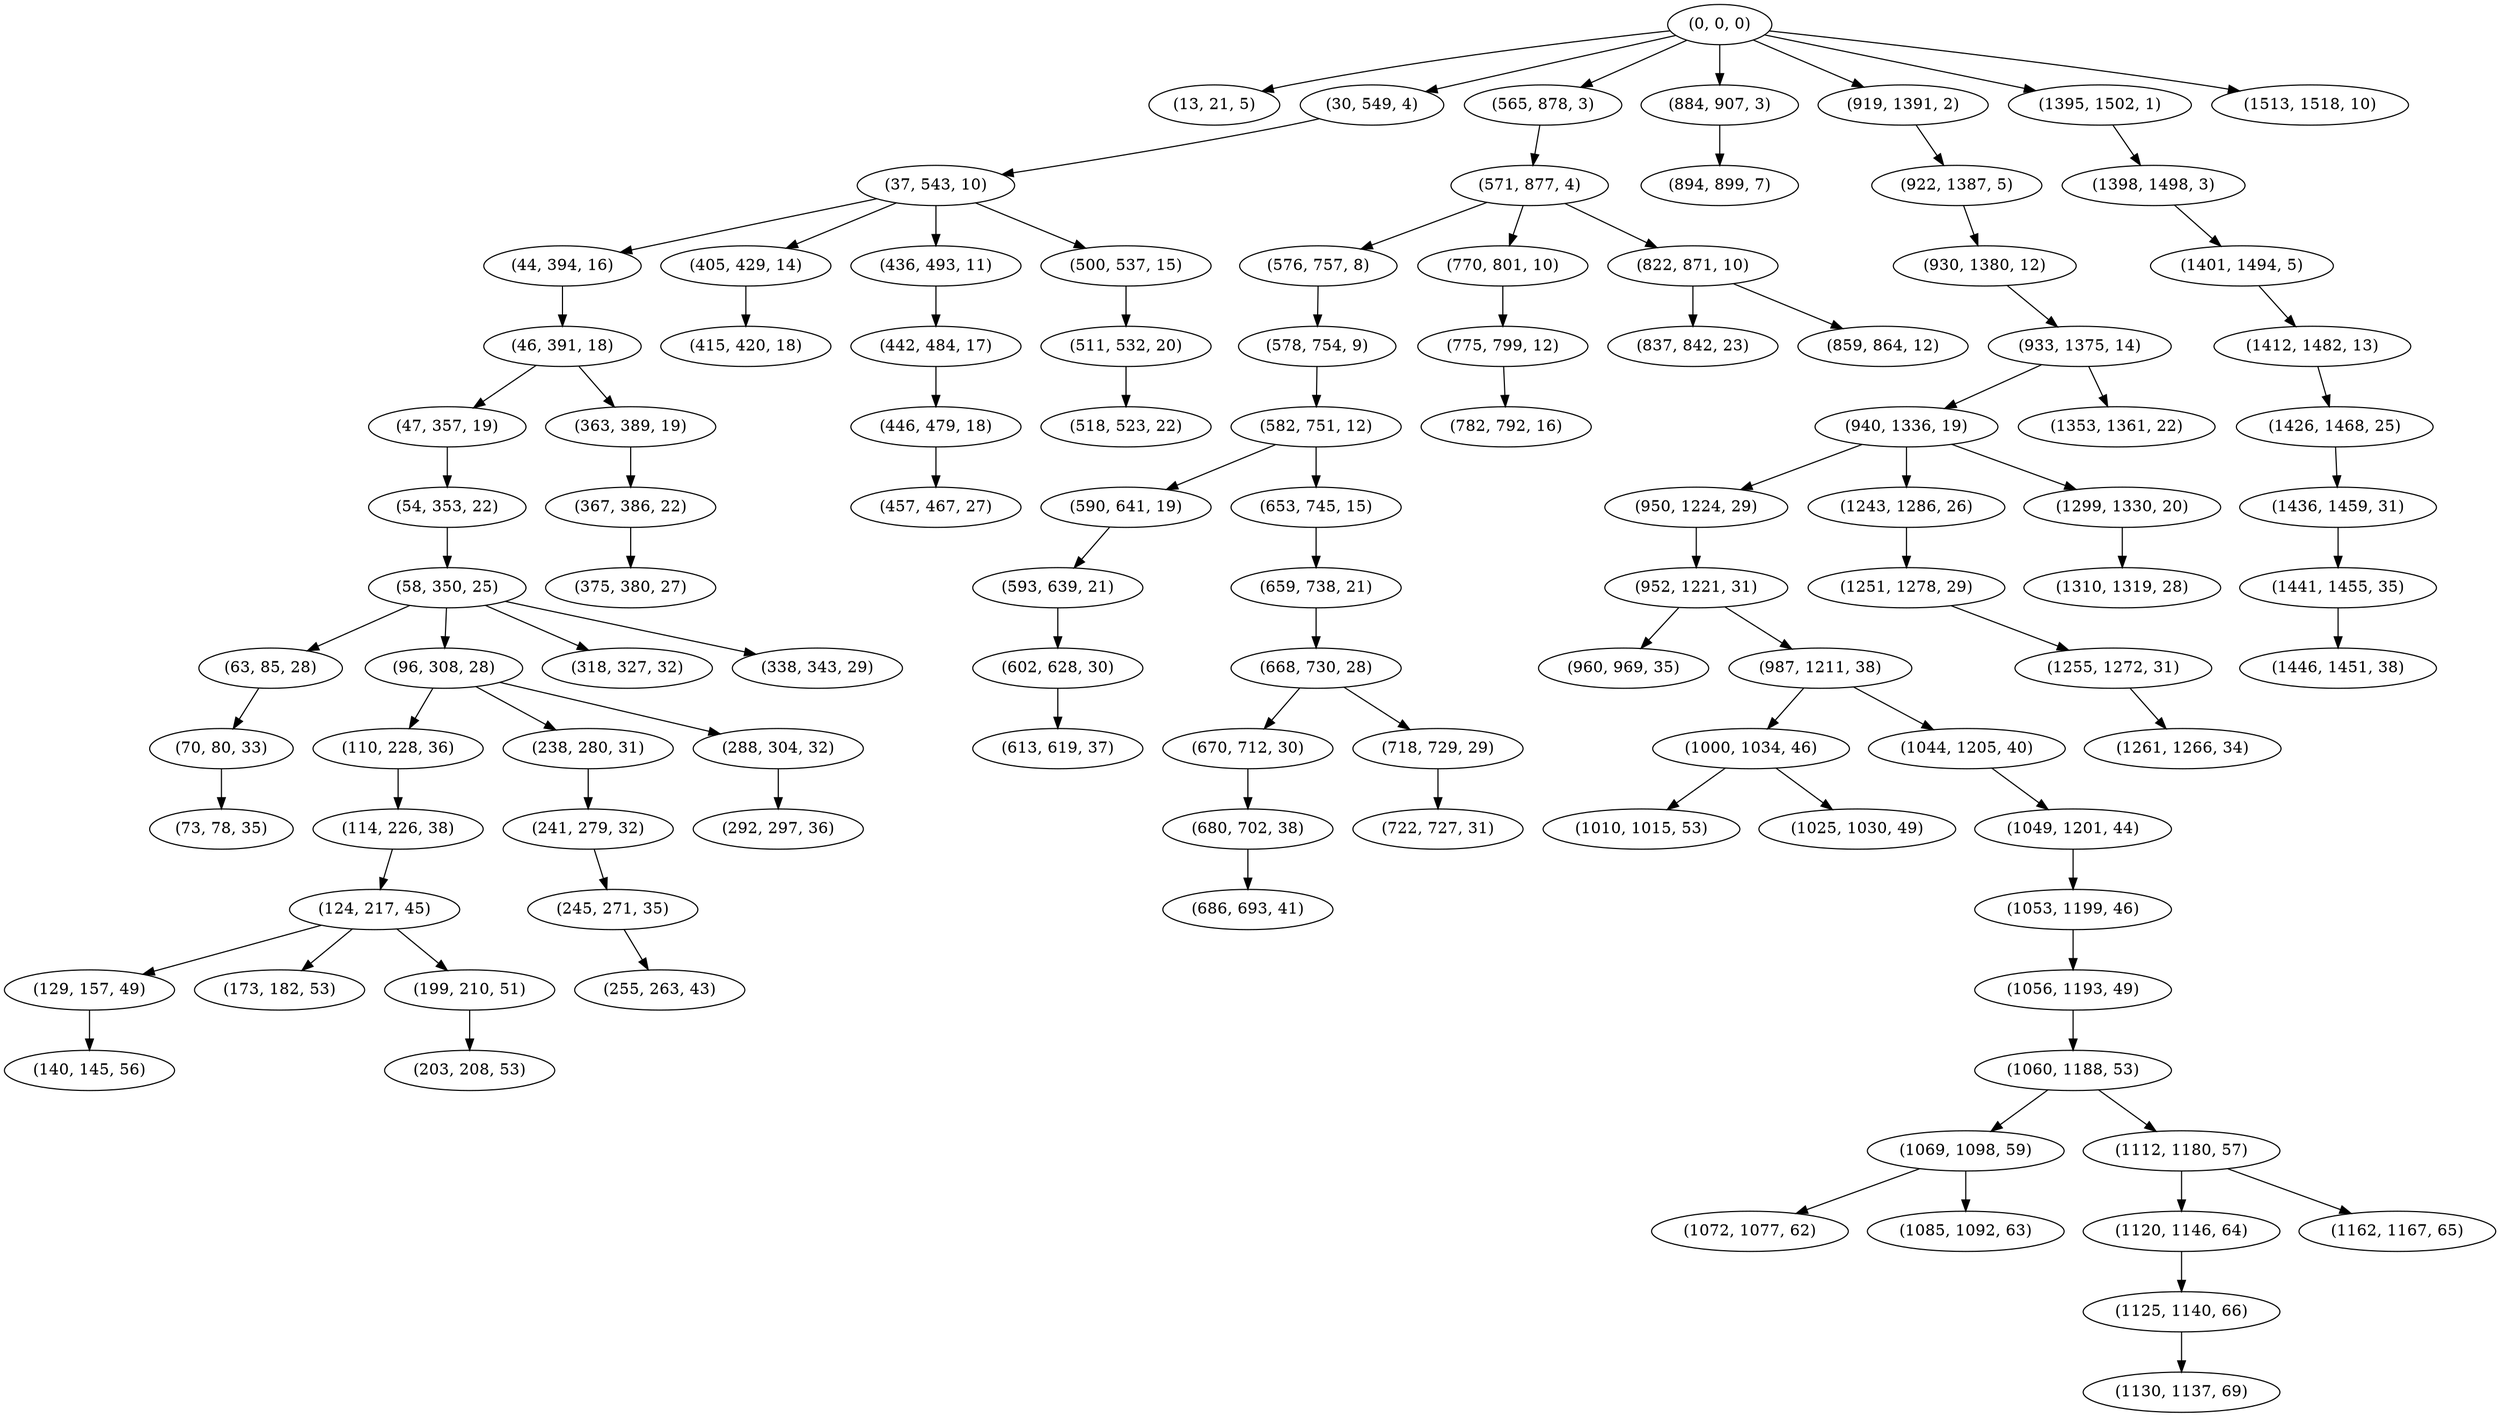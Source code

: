 digraph tree {
    "(0, 0, 0)";
    "(13, 21, 5)";
    "(30, 549, 4)";
    "(37, 543, 10)";
    "(44, 394, 16)";
    "(46, 391, 18)";
    "(47, 357, 19)";
    "(54, 353, 22)";
    "(58, 350, 25)";
    "(63, 85, 28)";
    "(70, 80, 33)";
    "(73, 78, 35)";
    "(96, 308, 28)";
    "(110, 228, 36)";
    "(114, 226, 38)";
    "(124, 217, 45)";
    "(129, 157, 49)";
    "(140, 145, 56)";
    "(173, 182, 53)";
    "(199, 210, 51)";
    "(203, 208, 53)";
    "(238, 280, 31)";
    "(241, 279, 32)";
    "(245, 271, 35)";
    "(255, 263, 43)";
    "(288, 304, 32)";
    "(292, 297, 36)";
    "(318, 327, 32)";
    "(338, 343, 29)";
    "(363, 389, 19)";
    "(367, 386, 22)";
    "(375, 380, 27)";
    "(405, 429, 14)";
    "(415, 420, 18)";
    "(436, 493, 11)";
    "(442, 484, 17)";
    "(446, 479, 18)";
    "(457, 467, 27)";
    "(500, 537, 15)";
    "(511, 532, 20)";
    "(518, 523, 22)";
    "(565, 878, 3)";
    "(571, 877, 4)";
    "(576, 757, 8)";
    "(578, 754, 9)";
    "(582, 751, 12)";
    "(590, 641, 19)";
    "(593, 639, 21)";
    "(602, 628, 30)";
    "(613, 619, 37)";
    "(653, 745, 15)";
    "(659, 738, 21)";
    "(668, 730, 28)";
    "(670, 712, 30)";
    "(680, 702, 38)";
    "(686, 693, 41)";
    "(718, 729, 29)";
    "(722, 727, 31)";
    "(770, 801, 10)";
    "(775, 799, 12)";
    "(782, 792, 16)";
    "(822, 871, 10)";
    "(837, 842, 23)";
    "(859, 864, 12)";
    "(884, 907, 3)";
    "(894, 899, 7)";
    "(919, 1391, 2)";
    "(922, 1387, 5)";
    "(930, 1380, 12)";
    "(933, 1375, 14)";
    "(940, 1336, 19)";
    "(950, 1224, 29)";
    "(952, 1221, 31)";
    "(960, 969, 35)";
    "(987, 1211, 38)";
    "(1000, 1034, 46)";
    "(1010, 1015, 53)";
    "(1025, 1030, 49)";
    "(1044, 1205, 40)";
    "(1049, 1201, 44)";
    "(1053, 1199, 46)";
    "(1056, 1193, 49)";
    "(1060, 1188, 53)";
    "(1069, 1098, 59)";
    "(1072, 1077, 62)";
    "(1085, 1092, 63)";
    "(1112, 1180, 57)";
    "(1120, 1146, 64)";
    "(1125, 1140, 66)";
    "(1130, 1137, 69)";
    "(1162, 1167, 65)";
    "(1243, 1286, 26)";
    "(1251, 1278, 29)";
    "(1255, 1272, 31)";
    "(1261, 1266, 34)";
    "(1299, 1330, 20)";
    "(1310, 1319, 28)";
    "(1353, 1361, 22)";
    "(1395, 1502, 1)";
    "(1398, 1498, 3)";
    "(1401, 1494, 5)";
    "(1412, 1482, 13)";
    "(1426, 1468, 25)";
    "(1436, 1459, 31)";
    "(1441, 1455, 35)";
    "(1446, 1451, 38)";
    "(1513, 1518, 10)";
    "(0, 0, 0)" -> "(13, 21, 5)";
    "(0, 0, 0)" -> "(30, 549, 4)";
    "(0, 0, 0)" -> "(565, 878, 3)";
    "(0, 0, 0)" -> "(884, 907, 3)";
    "(0, 0, 0)" -> "(919, 1391, 2)";
    "(0, 0, 0)" -> "(1395, 1502, 1)";
    "(0, 0, 0)" -> "(1513, 1518, 10)";
    "(30, 549, 4)" -> "(37, 543, 10)";
    "(37, 543, 10)" -> "(44, 394, 16)";
    "(37, 543, 10)" -> "(405, 429, 14)";
    "(37, 543, 10)" -> "(436, 493, 11)";
    "(37, 543, 10)" -> "(500, 537, 15)";
    "(44, 394, 16)" -> "(46, 391, 18)";
    "(46, 391, 18)" -> "(47, 357, 19)";
    "(46, 391, 18)" -> "(363, 389, 19)";
    "(47, 357, 19)" -> "(54, 353, 22)";
    "(54, 353, 22)" -> "(58, 350, 25)";
    "(58, 350, 25)" -> "(63, 85, 28)";
    "(58, 350, 25)" -> "(96, 308, 28)";
    "(58, 350, 25)" -> "(318, 327, 32)";
    "(58, 350, 25)" -> "(338, 343, 29)";
    "(63, 85, 28)" -> "(70, 80, 33)";
    "(70, 80, 33)" -> "(73, 78, 35)";
    "(96, 308, 28)" -> "(110, 228, 36)";
    "(96, 308, 28)" -> "(238, 280, 31)";
    "(96, 308, 28)" -> "(288, 304, 32)";
    "(110, 228, 36)" -> "(114, 226, 38)";
    "(114, 226, 38)" -> "(124, 217, 45)";
    "(124, 217, 45)" -> "(129, 157, 49)";
    "(124, 217, 45)" -> "(173, 182, 53)";
    "(124, 217, 45)" -> "(199, 210, 51)";
    "(129, 157, 49)" -> "(140, 145, 56)";
    "(199, 210, 51)" -> "(203, 208, 53)";
    "(238, 280, 31)" -> "(241, 279, 32)";
    "(241, 279, 32)" -> "(245, 271, 35)";
    "(245, 271, 35)" -> "(255, 263, 43)";
    "(288, 304, 32)" -> "(292, 297, 36)";
    "(363, 389, 19)" -> "(367, 386, 22)";
    "(367, 386, 22)" -> "(375, 380, 27)";
    "(405, 429, 14)" -> "(415, 420, 18)";
    "(436, 493, 11)" -> "(442, 484, 17)";
    "(442, 484, 17)" -> "(446, 479, 18)";
    "(446, 479, 18)" -> "(457, 467, 27)";
    "(500, 537, 15)" -> "(511, 532, 20)";
    "(511, 532, 20)" -> "(518, 523, 22)";
    "(565, 878, 3)" -> "(571, 877, 4)";
    "(571, 877, 4)" -> "(576, 757, 8)";
    "(571, 877, 4)" -> "(770, 801, 10)";
    "(571, 877, 4)" -> "(822, 871, 10)";
    "(576, 757, 8)" -> "(578, 754, 9)";
    "(578, 754, 9)" -> "(582, 751, 12)";
    "(582, 751, 12)" -> "(590, 641, 19)";
    "(582, 751, 12)" -> "(653, 745, 15)";
    "(590, 641, 19)" -> "(593, 639, 21)";
    "(593, 639, 21)" -> "(602, 628, 30)";
    "(602, 628, 30)" -> "(613, 619, 37)";
    "(653, 745, 15)" -> "(659, 738, 21)";
    "(659, 738, 21)" -> "(668, 730, 28)";
    "(668, 730, 28)" -> "(670, 712, 30)";
    "(668, 730, 28)" -> "(718, 729, 29)";
    "(670, 712, 30)" -> "(680, 702, 38)";
    "(680, 702, 38)" -> "(686, 693, 41)";
    "(718, 729, 29)" -> "(722, 727, 31)";
    "(770, 801, 10)" -> "(775, 799, 12)";
    "(775, 799, 12)" -> "(782, 792, 16)";
    "(822, 871, 10)" -> "(837, 842, 23)";
    "(822, 871, 10)" -> "(859, 864, 12)";
    "(884, 907, 3)" -> "(894, 899, 7)";
    "(919, 1391, 2)" -> "(922, 1387, 5)";
    "(922, 1387, 5)" -> "(930, 1380, 12)";
    "(930, 1380, 12)" -> "(933, 1375, 14)";
    "(933, 1375, 14)" -> "(940, 1336, 19)";
    "(933, 1375, 14)" -> "(1353, 1361, 22)";
    "(940, 1336, 19)" -> "(950, 1224, 29)";
    "(940, 1336, 19)" -> "(1243, 1286, 26)";
    "(940, 1336, 19)" -> "(1299, 1330, 20)";
    "(950, 1224, 29)" -> "(952, 1221, 31)";
    "(952, 1221, 31)" -> "(960, 969, 35)";
    "(952, 1221, 31)" -> "(987, 1211, 38)";
    "(987, 1211, 38)" -> "(1000, 1034, 46)";
    "(987, 1211, 38)" -> "(1044, 1205, 40)";
    "(1000, 1034, 46)" -> "(1010, 1015, 53)";
    "(1000, 1034, 46)" -> "(1025, 1030, 49)";
    "(1044, 1205, 40)" -> "(1049, 1201, 44)";
    "(1049, 1201, 44)" -> "(1053, 1199, 46)";
    "(1053, 1199, 46)" -> "(1056, 1193, 49)";
    "(1056, 1193, 49)" -> "(1060, 1188, 53)";
    "(1060, 1188, 53)" -> "(1069, 1098, 59)";
    "(1060, 1188, 53)" -> "(1112, 1180, 57)";
    "(1069, 1098, 59)" -> "(1072, 1077, 62)";
    "(1069, 1098, 59)" -> "(1085, 1092, 63)";
    "(1112, 1180, 57)" -> "(1120, 1146, 64)";
    "(1112, 1180, 57)" -> "(1162, 1167, 65)";
    "(1120, 1146, 64)" -> "(1125, 1140, 66)";
    "(1125, 1140, 66)" -> "(1130, 1137, 69)";
    "(1243, 1286, 26)" -> "(1251, 1278, 29)";
    "(1251, 1278, 29)" -> "(1255, 1272, 31)";
    "(1255, 1272, 31)" -> "(1261, 1266, 34)";
    "(1299, 1330, 20)" -> "(1310, 1319, 28)";
    "(1395, 1502, 1)" -> "(1398, 1498, 3)";
    "(1398, 1498, 3)" -> "(1401, 1494, 5)";
    "(1401, 1494, 5)" -> "(1412, 1482, 13)";
    "(1412, 1482, 13)" -> "(1426, 1468, 25)";
    "(1426, 1468, 25)" -> "(1436, 1459, 31)";
    "(1436, 1459, 31)" -> "(1441, 1455, 35)";
    "(1441, 1455, 35)" -> "(1446, 1451, 38)";
}
